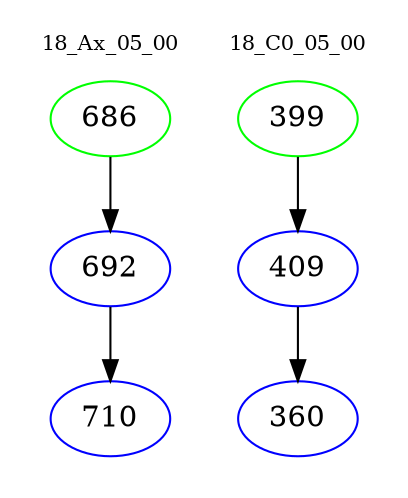 digraph{
subgraph cluster_0 {
color = white
label = "18_Ax_05_00";
fontsize=10;
T0_686 [label="686", color="green"]
T0_686 -> T0_692 [color="black"]
T0_692 [label="692", color="blue"]
T0_692 -> T0_710 [color="black"]
T0_710 [label="710", color="blue"]
}
subgraph cluster_1 {
color = white
label = "18_C0_05_00";
fontsize=10;
T1_399 [label="399", color="green"]
T1_399 -> T1_409 [color="black"]
T1_409 [label="409", color="blue"]
T1_409 -> T1_360 [color="black"]
T1_360 [label="360", color="blue"]
}
}
